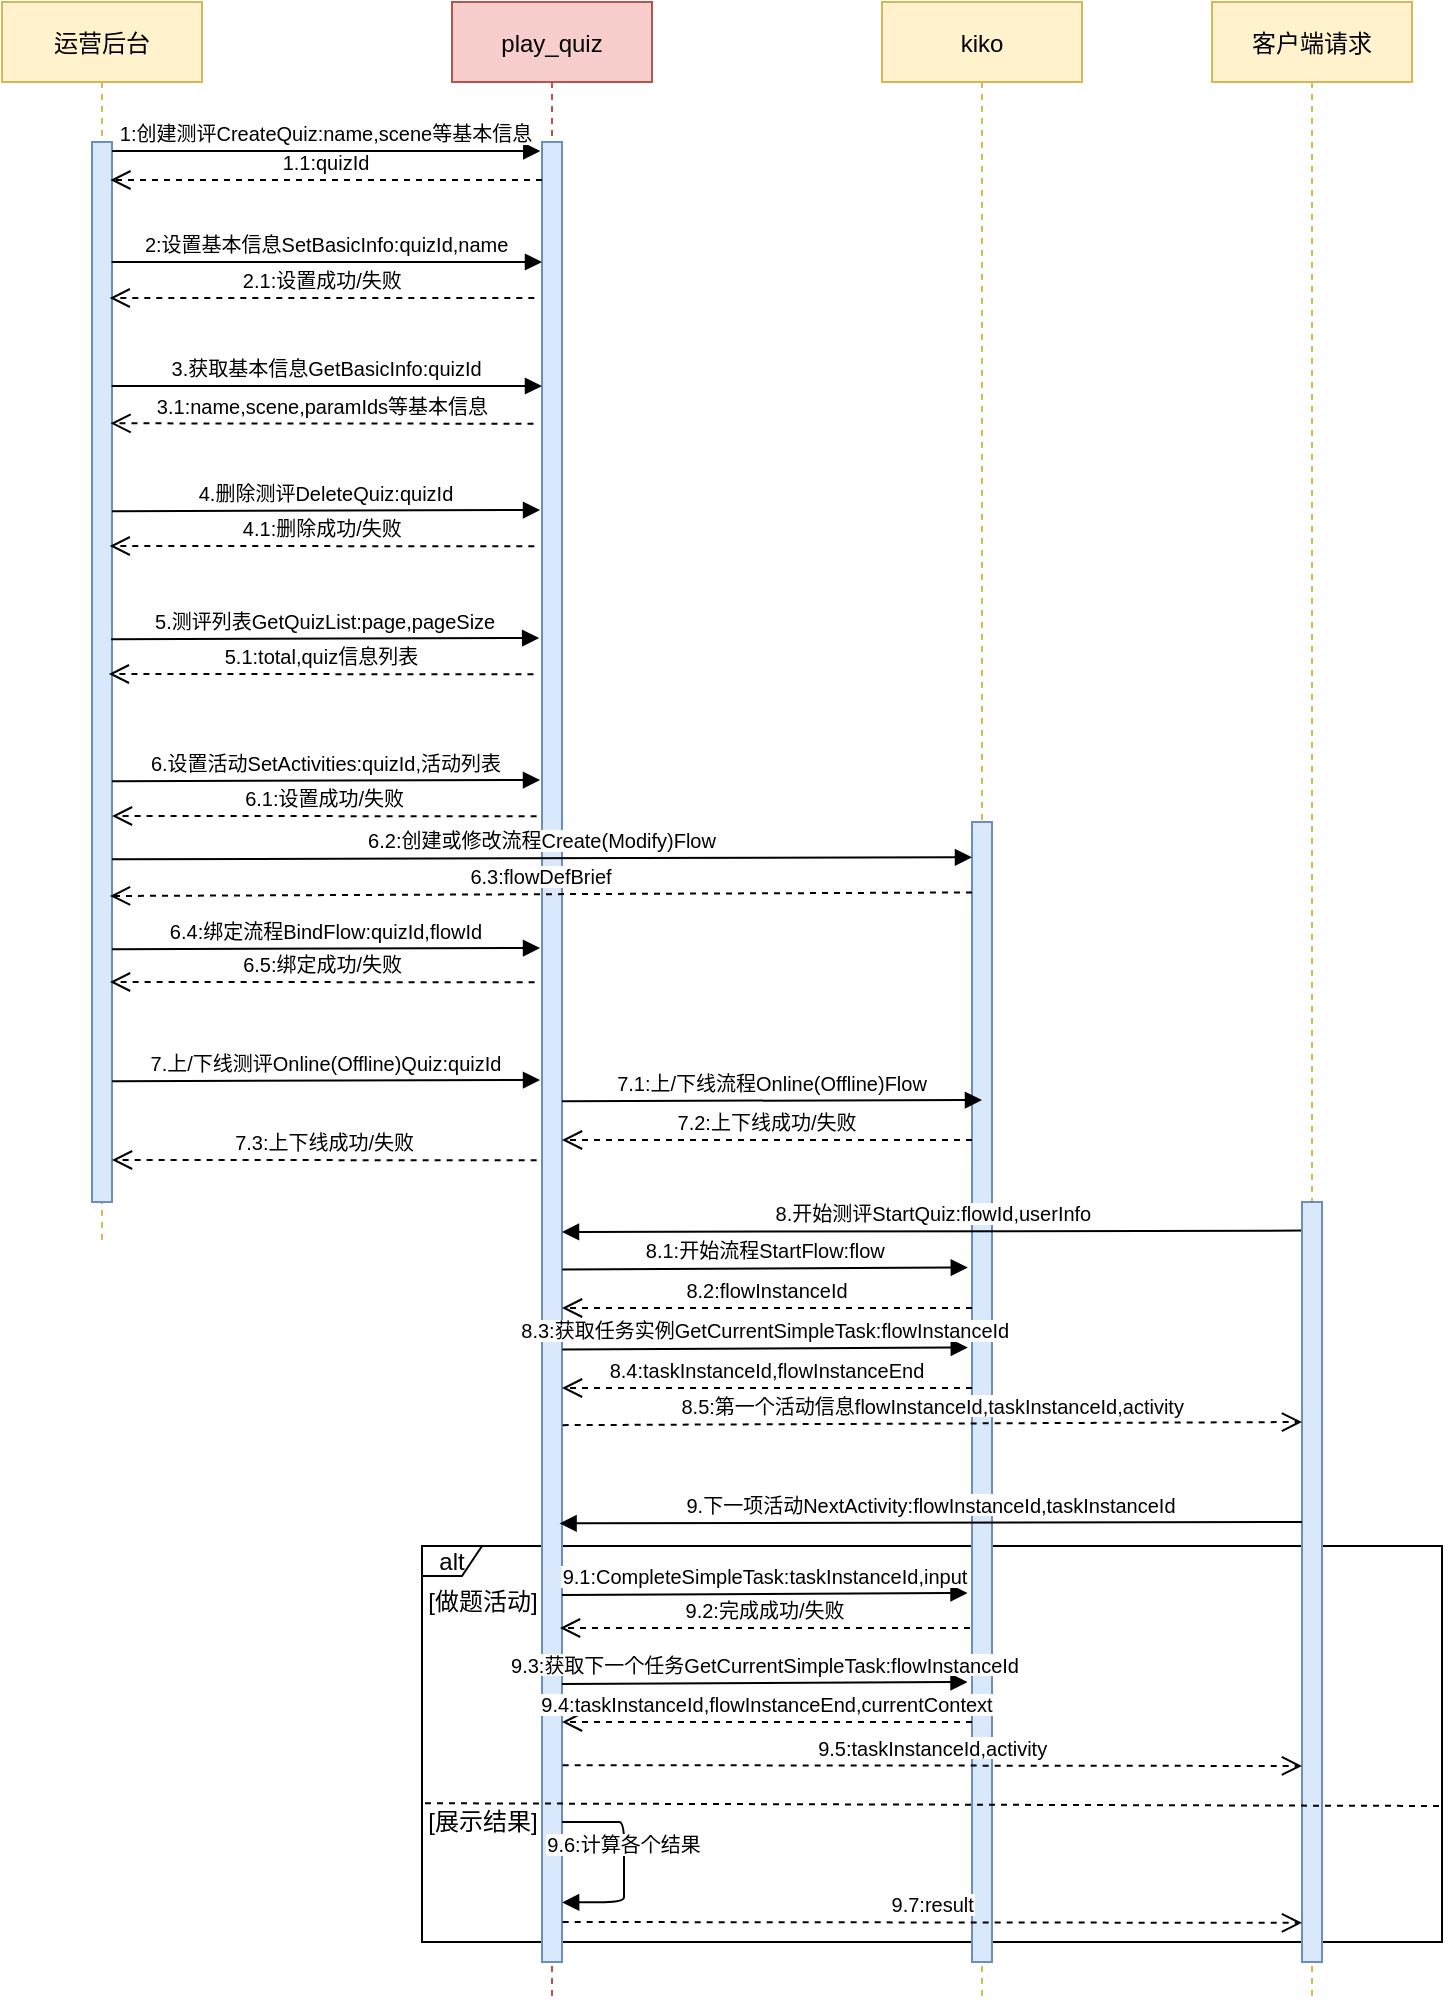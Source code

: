 <mxfile scale="7" border="0" version="13.5.0" type="github"><diagram id="kgpKYQtTHZ0yAKxKKP6v" name="Page-1"><mxGraphModel dx="983" dy="548" grid="1" gridSize="10" guides="1" tooltips="1" connect="1" arrows="1" fold="1" page="1" pageScale="1" pageWidth="850" pageHeight="1100" math="0" shadow="0"><root><mxCell id="0"/><mxCell id="1" parent="0"/><mxCell id="6WqIRxcDjvqxgw-ognjp-49" value="alt" style="shape=umlFrame;whiteSpace=wrap;html=1;width=30;height=15;" vertex="1" parent="1"><mxGeometry x="230" y="832" width="510" height="198" as="geometry"/></mxCell><mxCell id="3nuBFxr9cyL0pnOWT2aG-1" value="运营后台" style="shape=umlLifeline;perimeter=lifelinePerimeter;container=1;collapsible=0;recursiveResize=0;rounded=0;shadow=0;strokeWidth=1;fillColor=#fff2cc;strokeColor=#d6b656;" parent="1" vertex="1"><mxGeometry x="20" y="60" width="100" height="620" as="geometry"/></mxCell><mxCell id="3nuBFxr9cyL0pnOWT2aG-2" value="" style="points=[];perimeter=orthogonalPerimeter;rounded=0;shadow=0;strokeWidth=1;fillColor=#dae8fc;strokeColor=#6c8ebf;" parent="3nuBFxr9cyL0pnOWT2aG-1" vertex="1"><mxGeometry x="45" y="70" width="10" height="530" as="geometry"/></mxCell><mxCell id="3nuBFxr9cyL0pnOWT2aG-5" value="play_quiz" style="shape=umlLifeline;perimeter=lifelinePerimeter;container=1;collapsible=0;recursiveResize=0;rounded=0;shadow=0;strokeWidth=1;fillColor=#f8cecc;strokeColor=#b85450;" parent="1" vertex="1"><mxGeometry x="245" y="60" width="100" height="1000" as="geometry"/></mxCell><mxCell id="3nuBFxr9cyL0pnOWT2aG-6" value="" style="points=[];perimeter=orthogonalPerimeter;rounded=0;shadow=0;strokeWidth=1;fillColor=#dae8fc;strokeColor=#6c8ebf;" parent="3nuBFxr9cyL0pnOWT2aG-5" vertex="1"><mxGeometry x="45" y="70" width="10" height="910" as="geometry"/></mxCell><mxCell id="3nuBFxr9cyL0pnOWT2aG-7" value="1.1:quizId" style="verticalAlign=bottom;endArrow=open;dashed=1;endSize=8;shadow=0;strokeWidth=1;fontSize=10;" parent="1" edge="1"><mxGeometry relative="1" as="geometry"><mxPoint x="74.19" y="149.0" as="targetPoint"/><mxPoint x="290" y="149" as="sourcePoint"/></mxGeometry></mxCell><mxCell id="3nuBFxr9cyL0pnOWT2aG-8" value="1:创建测评CreateQuiz:name,scene等基本信息" style="verticalAlign=bottom;endArrow=block;shadow=0;strokeWidth=1;fontSize=10;entryX=-0.086;entryY=0.005;entryDx=0;entryDy=0;entryPerimeter=0;" parent="1" source="3nuBFxr9cyL0pnOWT2aG-2" target="3nuBFxr9cyL0pnOWT2aG-6" edge="1"><mxGeometry relative="1" as="geometry"><mxPoint x="175" y="140" as="sourcePoint"/><mxPoint x="230" y="100" as="targetPoint"/></mxGeometry></mxCell><mxCell id="_IQ1lsEtTBxcvNftNDux-1" value="kiko" style="shape=umlLifeline;perimeter=lifelinePerimeter;container=1;collapsible=0;recursiveResize=0;rounded=0;shadow=0;strokeWidth=1;fillColor=#fff2cc;strokeColor=#d6b656;" parent="1" vertex="1"><mxGeometry x="460" y="60" width="100" height="1000" as="geometry"/></mxCell><mxCell id="6WqIRxcDjvqxgw-ognjp-17" value="" style="points=[];perimeter=orthogonalPerimeter;rounded=0;shadow=0;strokeWidth=1;fillColor=#dae8fc;strokeColor=#6c8ebf;" vertex="1" parent="_IQ1lsEtTBxcvNftNDux-1"><mxGeometry x="45" y="410" width="10" height="570" as="geometry"/></mxCell><mxCell id="_IQ1lsEtTBxcvNftNDux-3" value="客户端请求" style="shape=umlLifeline;perimeter=lifelinePerimeter;container=1;collapsible=0;recursiveResize=0;rounded=0;shadow=0;strokeWidth=1;fillColor=#fff2cc;strokeColor=#d6b656;" parent="1" vertex="1"><mxGeometry x="625" y="60" width="100" height="1000" as="geometry"/></mxCell><mxCell id="_IQ1lsEtTBxcvNftNDux-5" value="2:设置基本信息SetBasicInfo:quizId,name" style="verticalAlign=bottom;endArrow=block;shadow=0;strokeWidth=1;fontSize=10;" parent="1" edge="1"><mxGeometry relative="1" as="geometry"><mxPoint x="74.81" y="190.0" as="sourcePoint"/><mxPoint x="290" y="190" as="targetPoint"/></mxGeometry></mxCell><mxCell id="_IQ1lsEtTBxcvNftNDux-7" value="2.1:设置成功/失败" style="verticalAlign=bottom;endArrow=open;dashed=1;endSize=8;shadow=0;strokeWidth=1;fontSize=10;" parent="1" edge="1"><mxGeometry relative="1" as="geometry"><mxPoint x="73.85" y="208.0" as="targetPoint"/><mxPoint x="286.16" y="208" as="sourcePoint"/></mxGeometry></mxCell><mxCell id="_IQ1lsEtTBxcvNftNDux-10" value="3.获取基本信息GetBasicInfo:quizId" style="verticalAlign=bottom;endArrow=block;shadow=0;strokeWidth=1;fontSize=10;" parent="1" edge="1"><mxGeometry relative="1" as="geometry"><mxPoint x="74.81" y="252.0" as="sourcePoint"/><mxPoint x="290" y="252.0" as="targetPoint"/></mxGeometry></mxCell><mxCell id="_IQ1lsEtTBxcvNftNDux-11" value="4.1:删除成功/失败" style="verticalAlign=bottom;endArrow=open;dashed=1;endSize=8;shadow=0;strokeWidth=1;exitX=-0.2;exitY=0.891;exitDx=0;exitDy=0;exitPerimeter=0;fontSize=10;" parent="1" edge="1"><mxGeometry relative="1" as="geometry"><mxPoint x="73.85" y="332" as="targetPoint"/><mxPoint x="286.16" y="332.12" as="sourcePoint"/></mxGeometry></mxCell><mxCell id="6WqIRxcDjvqxgw-ognjp-2" value="3.1:name,scene,paramIds等基本信息" style="verticalAlign=bottom;endArrow=open;dashed=1;endSize=8;shadow=0;strokeWidth=1;exitX=-0.283;exitY=0.36;exitDx=0;exitDy=0;exitPerimeter=0;fontSize=10;" edge="1" parent="1"><mxGeometry relative="1" as="geometry"><mxPoint x="74.26" y="270.66" as="targetPoint"/><mxPoint x="285.74" y="270.86" as="sourcePoint"/></mxGeometry></mxCell><mxCell id="6WqIRxcDjvqxgw-ognjp-3" value="4.删除测评DeleteQuiz:quizId" style="verticalAlign=bottom;endArrow=block;entryX=-0.117;entryY=0.545;shadow=0;strokeWidth=1;fontSize=10;entryDx=0;entryDy=0;entryPerimeter=0;" edge="1" parent="1"><mxGeometry relative="1" as="geometry"><mxPoint x="75.0" y="314.6" as="sourcePoint"/><mxPoint x="289.02" y="314" as="targetPoint"/></mxGeometry></mxCell><mxCell id="6WqIRxcDjvqxgw-ognjp-4" value="5.测评列表GetQuizList:page,pageSize" style="verticalAlign=bottom;endArrow=block;entryX=-0.117;entryY=0.545;shadow=0;strokeWidth=1;fontSize=10;entryDx=0;entryDy=0;entryPerimeter=0;" edge="1" parent="1"><mxGeometry relative="1" as="geometry"><mxPoint x="74.56" y="378.6" as="sourcePoint"/><mxPoint x="288.58" y="378" as="targetPoint"/></mxGeometry></mxCell><mxCell id="6WqIRxcDjvqxgw-ognjp-5" value="5.1:total,quiz信息列表" style="verticalAlign=bottom;endArrow=open;dashed=1;endSize=8;shadow=0;strokeWidth=1;exitX=-0.2;exitY=0.891;exitDx=0;exitDy=0;exitPerimeter=0;fontSize=10;" edge="1" parent="1"><mxGeometry relative="1" as="geometry"><mxPoint x="73.41" y="396" as="targetPoint"/><mxPoint x="285.72" y="396.12" as="sourcePoint"/></mxGeometry></mxCell><mxCell id="6WqIRxcDjvqxgw-ognjp-7" value="6.设置活动SetActivities:quizId,活动列表" style="verticalAlign=bottom;endArrow=block;entryX=-0.117;entryY=0.545;shadow=0;strokeWidth=1;fontSize=10;entryDx=0;entryDy=0;entryPerimeter=0;" edge="1" parent="1"><mxGeometry relative="1" as="geometry"><mxPoint x="74.99" y="449.6" as="sourcePoint"/><mxPoint x="289.01" y="449" as="targetPoint"/></mxGeometry></mxCell><mxCell id="6WqIRxcDjvqxgw-ognjp-8" value="6.1:设置成功/失败" style="verticalAlign=bottom;endArrow=open;dashed=1;endSize=8;shadow=0;strokeWidth=1;exitX=-0.2;exitY=0.891;exitDx=0;exitDy=0;exitPerimeter=0;fontSize=10;" edge="1" parent="1"><mxGeometry relative="1" as="geometry"><mxPoint x="74.99" y="467" as="targetPoint"/><mxPoint x="287.3" y="467.12" as="sourcePoint"/></mxGeometry></mxCell><mxCell id="6WqIRxcDjvqxgw-ognjp-29" value="6.2:创建或修改流程Create(Modify)Flow" style="verticalAlign=bottom;endArrow=block;entryX=0;entryY=0.489;shadow=0;strokeWidth=1;fontSize=10;entryDx=0;entryDy=0;entryPerimeter=0;" edge="1" parent="1"><mxGeometry relative="1" as="geometry"><mxPoint x="75.0" y="488.6" as="sourcePoint"/><mxPoint x="505" y="487.635" as="targetPoint"/></mxGeometry></mxCell><mxCell id="6WqIRxcDjvqxgw-ognjp-30" value="6.3:flowDefBrief" style="verticalAlign=bottom;endArrow=open;dashed=1;endSize=8;shadow=0;strokeWidth=1;exitX=0;exitY=0.501;exitDx=0;exitDy=0;exitPerimeter=0;fontSize=10;" edge="1" parent="1"><mxGeometry relative="1" as="geometry"><mxPoint x="74.0" y="507.0" as="targetPoint"/><mxPoint x="505" y="505.215" as="sourcePoint"/></mxGeometry></mxCell><mxCell id="6WqIRxcDjvqxgw-ognjp-31" value="6.4:绑定流程BindFlow:quizId,flowId" style="verticalAlign=bottom;endArrow=block;entryX=-0.117;entryY=0.545;shadow=0;strokeWidth=1;fontSize=10;entryDx=0;entryDy=0;entryPerimeter=0;" edge="1" parent="1"><mxGeometry relative="1" as="geometry"><mxPoint x="75.0" y="533.6" as="sourcePoint"/><mxPoint x="289.02" y="533" as="targetPoint"/></mxGeometry></mxCell><mxCell id="6WqIRxcDjvqxgw-ognjp-32" value="6.5:绑定成功/失败" style="verticalAlign=bottom;endArrow=open;dashed=1;endSize=8;shadow=0;strokeWidth=1;exitX=-0.2;exitY=0.891;exitDx=0;exitDy=0;exitPerimeter=0;fontSize=10;" edge="1" parent="1"><mxGeometry relative="1" as="geometry"><mxPoint x="74" y="550" as="targetPoint"/><mxPoint x="286.31" y="550.12" as="sourcePoint"/></mxGeometry></mxCell><mxCell id="6WqIRxcDjvqxgw-ognjp-34" value="7.上/下线测评Online(Offline)Quiz:quizId" style="verticalAlign=bottom;endArrow=block;entryX=-0.117;entryY=0.545;shadow=0;strokeWidth=1;fontSize=10;entryDx=0;entryDy=0;entryPerimeter=0;" edge="1" parent="1"><mxGeometry relative="1" as="geometry"><mxPoint x="75.0" y="599.6" as="sourcePoint"/><mxPoint x="289.02" y="599" as="targetPoint"/></mxGeometry></mxCell><mxCell id="6WqIRxcDjvqxgw-ognjp-35" value="7.1:上/下线流程Online(Offline)Flow" style="verticalAlign=bottom;endArrow=block;shadow=0;strokeWidth=1;fontSize=10;" edge="1" parent="1"><mxGeometry relative="1" as="geometry"><mxPoint x="300.0" y="609.6" as="sourcePoint"/><mxPoint x="510" y="609" as="targetPoint"/></mxGeometry></mxCell><mxCell id="6WqIRxcDjvqxgw-ognjp-36" value="7.2:上下线成功/失败" style="verticalAlign=bottom;endArrow=open;dashed=1;endSize=8;shadow=0;strokeWidth=1;fontSize=10;" edge="1" parent="1"><mxGeometry relative="1" as="geometry"><mxPoint x="300" y="629" as="targetPoint"/><mxPoint x="505" y="629" as="sourcePoint"/></mxGeometry></mxCell><mxCell id="6WqIRxcDjvqxgw-ognjp-37" value="7.3:上下线成功/失败" style="verticalAlign=bottom;endArrow=open;dashed=1;endSize=8;shadow=0;strokeWidth=1;exitX=-0.2;exitY=0.891;exitDx=0;exitDy=0;exitPerimeter=0;fontSize=10;" edge="1" parent="1"><mxGeometry relative="1" as="geometry"><mxPoint x="75" y="639" as="targetPoint"/><mxPoint x="287.31" y="639.12" as="sourcePoint"/></mxGeometry></mxCell><mxCell id="6WqIRxcDjvqxgw-ognjp-38" value="8.开始测评StartQuiz:flowId,userInfo" style="verticalAlign=bottom;endArrow=block;shadow=0;strokeWidth=1;fontSize=10;exitX=0.121;exitY=0.06;exitDx=0;exitDy=0;exitPerimeter=0;" edge="1" parent="1"><mxGeometry relative="1" as="geometry"><mxPoint x="671.21" y="674.3" as="sourcePoint"/><mxPoint x="300" y="675" as="targetPoint"/></mxGeometry></mxCell><mxCell id="6WqIRxcDjvqxgw-ognjp-40" value="" style="points=[];perimeter=orthogonalPerimeter;rounded=0;shadow=0;strokeWidth=1;fillColor=#dae8fc;strokeColor=#6c8ebf;" vertex="1" parent="1"><mxGeometry x="670" y="660" width="10" height="380" as="geometry"/></mxCell><mxCell id="6WqIRxcDjvqxgw-ognjp-41" value="8.5:第一个活动信息flowInstanceId,taskInstanceId,activity" style="verticalAlign=bottom;endArrow=open;dashed=1;endSize=8;shadow=0;strokeWidth=1;fontSize=10;exitX=1.086;exitY=0.8;exitDx=0;exitDy=0;exitPerimeter=0;entryX=0.052;entryY=0.126;entryDx=0;entryDy=0;entryPerimeter=0;" edge="1" parent="1"><mxGeometry relative="1" as="geometry"><mxPoint x="670" y="770.0" as="targetPoint"/><mxPoint x="300.34" y="771.57" as="sourcePoint"/></mxGeometry></mxCell><mxCell id="6WqIRxcDjvqxgw-ognjp-42" value="9.下一项活动NextActivity:flowInstanceId,taskInstanceId" style="verticalAlign=bottom;endArrow=block;shadow=0;strokeWidth=1;fontSize=10;exitX=0.121;exitY=0.06;exitDx=0;exitDy=0;exitPerimeter=0;" edge="1" parent="1"><mxGeometry relative="1" as="geometry"><mxPoint x="670" y="820.0" as="sourcePoint"/><mxPoint x="298.79" y="820.7" as="targetPoint"/></mxGeometry></mxCell><mxCell id="6WqIRxcDjvqxgw-ognjp-44" value="8.1:开始流程StartFlow:flow" style="verticalAlign=bottom;endArrow=block;shadow=0;strokeWidth=1;fontSize=10;exitX=1.114;exitY=0.736;exitDx=0;exitDy=0;exitPerimeter=0;entryX=-0.11;entryY=0.518;entryDx=0;entryDy=0;entryPerimeter=0;" edge="1" parent="1"><mxGeometry relative="1" as="geometry"><mxPoint x="300.14" y="693.72" as="sourcePoint"/><mxPoint x="502.9" y="692.74" as="targetPoint"/></mxGeometry></mxCell><mxCell id="6WqIRxcDjvqxgw-ognjp-46" value="8.2:flowInstanceId" style="verticalAlign=bottom;endArrow=open;dashed=1;endSize=8;shadow=0;strokeWidth=1;fontSize=10;" edge="1" parent="1"><mxGeometry relative="1" as="geometry"><mxPoint x="300" y="713" as="targetPoint"/><mxPoint x="505" y="713" as="sourcePoint"/></mxGeometry></mxCell><mxCell id="6WqIRxcDjvqxgw-ognjp-47" value="8.3:获取任务实例GetCurrentSimpleTask:flowInstanceId" style="verticalAlign=bottom;endArrow=block;shadow=0;strokeWidth=1;fontSize=10;exitX=1.114;exitY=0.736;exitDx=0;exitDy=0;exitPerimeter=0;entryX=-0.11;entryY=0.518;entryDx=0;entryDy=0;entryPerimeter=0;" edge="1" parent="1"><mxGeometry relative="1" as="geometry"><mxPoint x="300.14" y="733.72" as="sourcePoint"/><mxPoint x="502.9" y="732.74" as="targetPoint"/></mxGeometry></mxCell><mxCell id="6WqIRxcDjvqxgw-ognjp-48" value="8.4:taskInstanceId,flowInstanceEnd" style="verticalAlign=bottom;endArrow=open;dashed=1;endSize=8;shadow=0;strokeWidth=1;fontSize=10;" edge="1" parent="1"><mxGeometry relative="1" as="geometry"><mxPoint x="300" y="753" as="targetPoint"/><mxPoint x="505" y="753" as="sourcePoint"/></mxGeometry></mxCell><mxCell id="6WqIRxcDjvqxgw-ognjp-51" value="[做题活动]" style="text;html=1;align=center;verticalAlign=middle;resizable=0;points=[];autosize=1;" vertex="1" parent="1"><mxGeometry x="225" y="850" width="70" height="20" as="geometry"/></mxCell><mxCell id="6WqIRxcDjvqxgw-ognjp-52" value="9.1:CompleteSimpleTask:taskInstanceId,input" style="verticalAlign=bottom;endArrow=block;shadow=0;strokeWidth=1;fontSize=10;exitX=1.114;exitY=0.736;exitDx=0;exitDy=0;exitPerimeter=0;entryX=-0.11;entryY=0.518;entryDx=0;entryDy=0;entryPerimeter=0;" edge="1" parent="1"><mxGeometry relative="1" as="geometry"><mxPoint x="300.0" y="856.49" as="sourcePoint"/><mxPoint x="502.76" y="855.51" as="targetPoint"/></mxGeometry></mxCell><mxCell id="6WqIRxcDjvqxgw-ognjp-53" value="9.2:完成成功/失败" style="verticalAlign=bottom;endArrow=open;dashed=1;endSize=8;shadow=0;strokeWidth=1;fontSize=10;" edge="1" parent="1"><mxGeometry relative="1" as="geometry"><mxPoint x="299" y="873" as="targetPoint"/><mxPoint x="504" y="873" as="sourcePoint"/></mxGeometry></mxCell><mxCell id="6WqIRxcDjvqxgw-ognjp-54" value="9.3:获取下一个任务GetCurrentSimpleTask:flowInstanceId" style="verticalAlign=bottom;endArrow=block;shadow=0;strokeWidth=1;fontSize=10;exitX=1.114;exitY=0.736;exitDx=0;exitDy=0;exitPerimeter=0;entryX=-0.11;entryY=0.518;entryDx=0;entryDy=0;entryPerimeter=0;" edge="1" parent="1"><mxGeometry relative="1" as="geometry"><mxPoint x="300" y="900.98" as="sourcePoint"/><mxPoint x="502.76" y="900" as="targetPoint"/></mxGeometry></mxCell><mxCell id="6WqIRxcDjvqxgw-ognjp-55" value="9.4:taskInstanceId,flowInstanceEnd,currentContext" style="verticalAlign=bottom;endArrow=open;dashed=1;endSize=8;shadow=0;strokeWidth=1;fontSize=10;" edge="1" parent="1"><mxGeometry relative="1" as="geometry"><mxPoint x="300" y="920" as="targetPoint"/><mxPoint x="505" y="920" as="sourcePoint"/></mxGeometry></mxCell><mxCell id="6WqIRxcDjvqxgw-ognjp-56" value="" style="endArrow=none;dashed=1;html=1;exitX=0.093;exitY=0.031;exitDx=0;exitDy=0;exitPerimeter=0;entryX=1.002;entryY=0.5;entryDx=0;entryDy=0;entryPerimeter=0;" edge="1" parent="1" source="6WqIRxcDjvqxgw-ognjp-57"><mxGeometry width="50" height="50" relative="1" as="geometry"><mxPoint x="227.45" y="962.0" as="sourcePoint"/><mxPoint x="741.02" y="962" as="targetPoint"/></mxGeometry></mxCell><mxCell id="6WqIRxcDjvqxgw-ognjp-57" value="[展示结果]" style="text;html=1;align=center;verticalAlign=middle;resizable=0;points=[];autosize=1;" vertex="1" parent="1"><mxGeometry x="225" y="960" width="70" height="20" as="geometry"/></mxCell><mxCell id="6WqIRxcDjvqxgw-ognjp-60" value="9.6:计算各个结果" style="verticalAlign=bottom;endArrow=block;shadow=0;strokeWidth=1;fontSize=10;entryX=0.907;entryY=0.925;entryDx=0;entryDy=0;entryPerimeter=0;" edge="1" parent="1"><mxGeometry relative="1" as="geometry"><mxPoint x="300" y="970" as="sourcePoint"/><mxPoint x="300.07" y="1010.25" as="targetPoint"/><Array as="points"><mxPoint x="321" y="970"/><mxPoint x="331" y="970"/><mxPoint x="331" y="1000"/><mxPoint x="331" y="1010"/></Array></mxGeometry></mxCell><mxCell id="6WqIRxcDjvqxgw-ognjp-62" value="9.5:taskInstanceId,activity" style="verticalAlign=bottom;endArrow=open;dashed=1;endSize=8;shadow=0;strokeWidth=1;fontSize=10;exitX=1.086;exitY=0.8;exitDx=0;exitDy=0;exitPerimeter=0;" edge="1" parent="1"><mxGeometry relative="1" as="geometry"><mxPoint x="670" y="942" as="targetPoint"/><mxPoint x="300.34" y="941.57" as="sourcePoint"/></mxGeometry></mxCell><mxCell id="6WqIRxcDjvqxgw-ognjp-63" value="9.7:result" style="verticalAlign=bottom;endArrow=open;dashed=1;endSize=8;shadow=0;strokeWidth=1;fontSize=10;exitX=1.086;exitY=0.8;exitDx=0;exitDy=0;exitPerimeter=0;" edge="1" parent="1"><mxGeometry relative="1" as="geometry"><mxPoint x="670" y="1020.43" as="targetPoint"/><mxPoint x="300.34" y="1020.0" as="sourcePoint"/></mxGeometry></mxCell></root></mxGraphModel></diagram></mxfile>